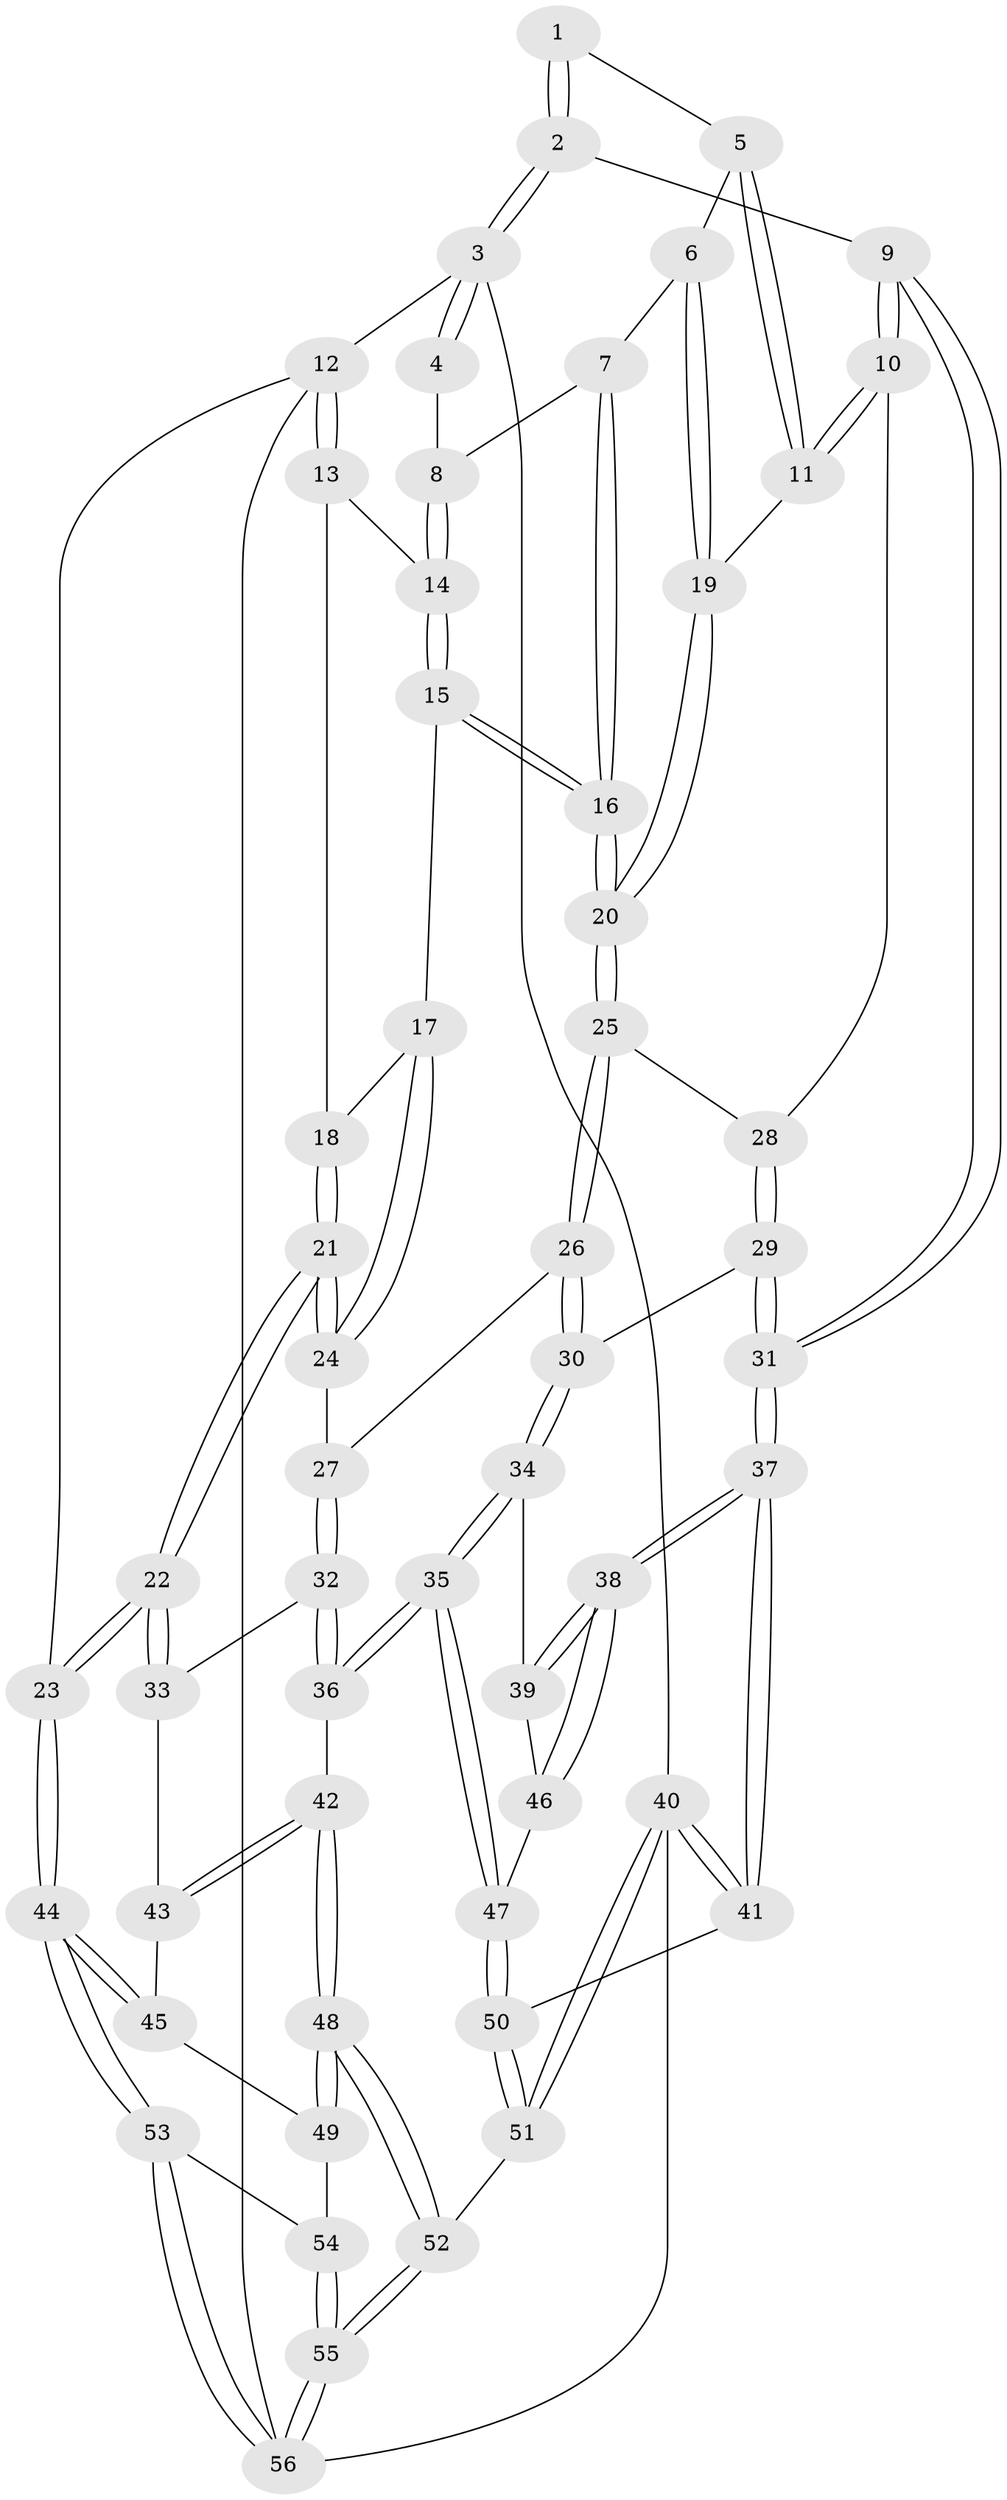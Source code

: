 // Generated by graph-tools (version 1.1) at 2025/03/03/09/25 03:03:16]
// undirected, 56 vertices, 137 edges
graph export_dot {
graph [start="1"]
  node [color=gray90,style=filled];
  1 [pos="+0.9108880070440071+0.03537581130986765"];
  2 [pos="+1+0.2826974674083547"];
  3 [pos="+1+0"];
  4 [pos="+0.8001504183720083+0"];
  5 [pos="+0.9043685914252+0.054230540816273376"];
  6 [pos="+0.8353633066918853+0.14595537973353215"];
  7 [pos="+0.6988867799162585+0"];
  8 [pos="+0.7146262084134287+0"];
  9 [pos="+1+0.3674283113034844"];
  10 [pos="+1+0.35507599544441865"];
  11 [pos="+0.9160787282879471+0.2740511526047739"];
  12 [pos="+0+0"];
  13 [pos="+0.09877620661348983+0"];
  14 [pos="+0.19321538132890198+0"];
  15 [pos="+0.5005474925786089+0.1509474605438609"];
  16 [pos="+0.5973515227316667+0.16758013908508293"];
  17 [pos="+0.3578675026606599+0.20903118346340752"];
  18 [pos="+0.21950575503877828+0.11361911107158153"];
  19 [pos="+0.85900523935892+0.2506946819281364"];
  20 [pos="+0.6371115616630874+0.26154298015922617"];
  21 [pos="+0.0701736636995556+0.4484345320460197"];
  22 [pos="+0.03180066767844065+0.4803802322656435"];
  23 [pos="+0.002623815423966856+0.49380406308172076"];
  24 [pos="+0.3639804544296078+0.36742208260152254"];
  25 [pos="+0.5815199681819758+0.4281004333043369"];
  26 [pos="+0.5759993578833118+0.43739652780482446"];
  27 [pos="+0.5272105781790707+0.4565851923107236"];
  28 [pos="+0.9475635675484158+0.41217299441431887"];
  29 [pos="+0.7571224610539815+0.5711572174295612"];
  30 [pos="+0.7208329973414771+0.5813263011635672"];
  31 [pos="+1+0.7423539431082332"];
  32 [pos="+0.521054100377387+0.4680289606380668"];
  33 [pos="+0.40725721464348674+0.6051019581699484"];
  34 [pos="+0.7203176523067776+0.6092320142031542"];
  35 [pos="+0.621107232896787+0.7586879937831487"];
  36 [pos="+0.5888778130736253+0.7539765924215241"];
  37 [pos="+1+0.8356622393732943"];
  38 [pos="+1+0.8231567710141958"];
  39 [pos="+0.790723359307506+0.6983968737446933"];
  40 [pos="+1+1"];
  41 [pos="+1+0.8377091020182461"];
  42 [pos="+0.5744325198746247+0.7571377052431078"];
  43 [pos="+0.40486800725583943+0.6359656521775435"];
  44 [pos="+0+0.692883273913265"];
  45 [pos="+0.37946863808187414+0.6847835439020967"];
  46 [pos="+0.7401627477114008+0.8001130902767263"];
  47 [pos="+0.6815499495153491+0.8334626399202947"];
  48 [pos="+0.46522909172898236+0.8497829920593416"];
  49 [pos="+0.3712586253022064+0.7966222394999792"];
  50 [pos="+0.6914300917367359+0.9414877977281494"];
  51 [pos="+0.5746232931813853+1"];
  52 [pos="+0.5409728325160985+1"];
  53 [pos="+0+0.724883493446902"];
  54 [pos="+0.34248334044726464+0.8119281164366733"];
  55 [pos="+0.14830693897520222+1"];
  56 [pos="+0+1"];
  1 -- 2;
  1 -- 2;
  1 -- 5;
  2 -- 3;
  2 -- 3;
  2 -- 9;
  3 -- 4;
  3 -- 4;
  3 -- 12;
  3 -- 40;
  4 -- 8;
  5 -- 6;
  5 -- 11;
  5 -- 11;
  6 -- 7;
  6 -- 19;
  6 -- 19;
  7 -- 8;
  7 -- 16;
  7 -- 16;
  8 -- 14;
  8 -- 14;
  9 -- 10;
  9 -- 10;
  9 -- 31;
  9 -- 31;
  10 -- 11;
  10 -- 11;
  10 -- 28;
  11 -- 19;
  12 -- 13;
  12 -- 13;
  12 -- 23;
  12 -- 56;
  13 -- 14;
  13 -- 18;
  14 -- 15;
  14 -- 15;
  15 -- 16;
  15 -- 16;
  15 -- 17;
  16 -- 20;
  16 -- 20;
  17 -- 18;
  17 -- 24;
  17 -- 24;
  18 -- 21;
  18 -- 21;
  19 -- 20;
  19 -- 20;
  20 -- 25;
  20 -- 25;
  21 -- 22;
  21 -- 22;
  21 -- 24;
  21 -- 24;
  22 -- 23;
  22 -- 23;
  22 -- 33;
  22 -- 33;
  23 -- 44;
  23 -- 44;
  24 -- 27;
  25 -- 26;
  25 -- 26;
  25 -- 28;
  26 -- 27;
  26 -- 30;
  26 -- 30;
  27 -- 32;
  27 -- 32;
  28 -- 29;
  28 -- 29;
  29 -- 30;
  29 -- 31;
  29 -- 31;
  30 -- 34;
  30 -- 34;
  31 -- 37;
  31 -- 37;
  32 -- 33;
  32 -- 36;
  32 -- 36;
  33 -- 43;
  34 -- 35;
  34 -- 35;
  34 -- 39;
  35 -- 36;
  35 -- 36;
  35 -- 47;
  35 -- 47;
  36 -- 42;
  37 -- 38;
  37 -- 38;
  37 -- 41;
  37 -- 41;
  38 -- 39;
  38 -- 39;
  38 -- 46;
  38 -- 46;
  39 -- 46;
  40 -- 41;
  40 -- 41;
  40 -- 51;
  40 -- 51;
  40 -- 56;
  41 -- 50;
  42 -- 43;
  42 -- 43;
  42 -- 48;
  42 -- 48;
  43 -- 45;
  44 -- 45;
  44 -- 45;
  44 -- 53;
  44 -- 53;
  45 -- 49;
  46 -- 47;
  47 -- 50;
  47 -- 50;
  48 -- 49;
  48 -- 49;
  48 -- 52;
  48 -- 52;
  49 -- 54;
  50 -- 51;
  50 -- 51;
  51 -- 52;
  52 -- 55;
  52 -- 55;
  53 -- 54;
  53 -- 56;
  53 -- 56;
  54 -- 55;
  54 -- 55;
  55 -- 56;
  55 -- 56;
}
